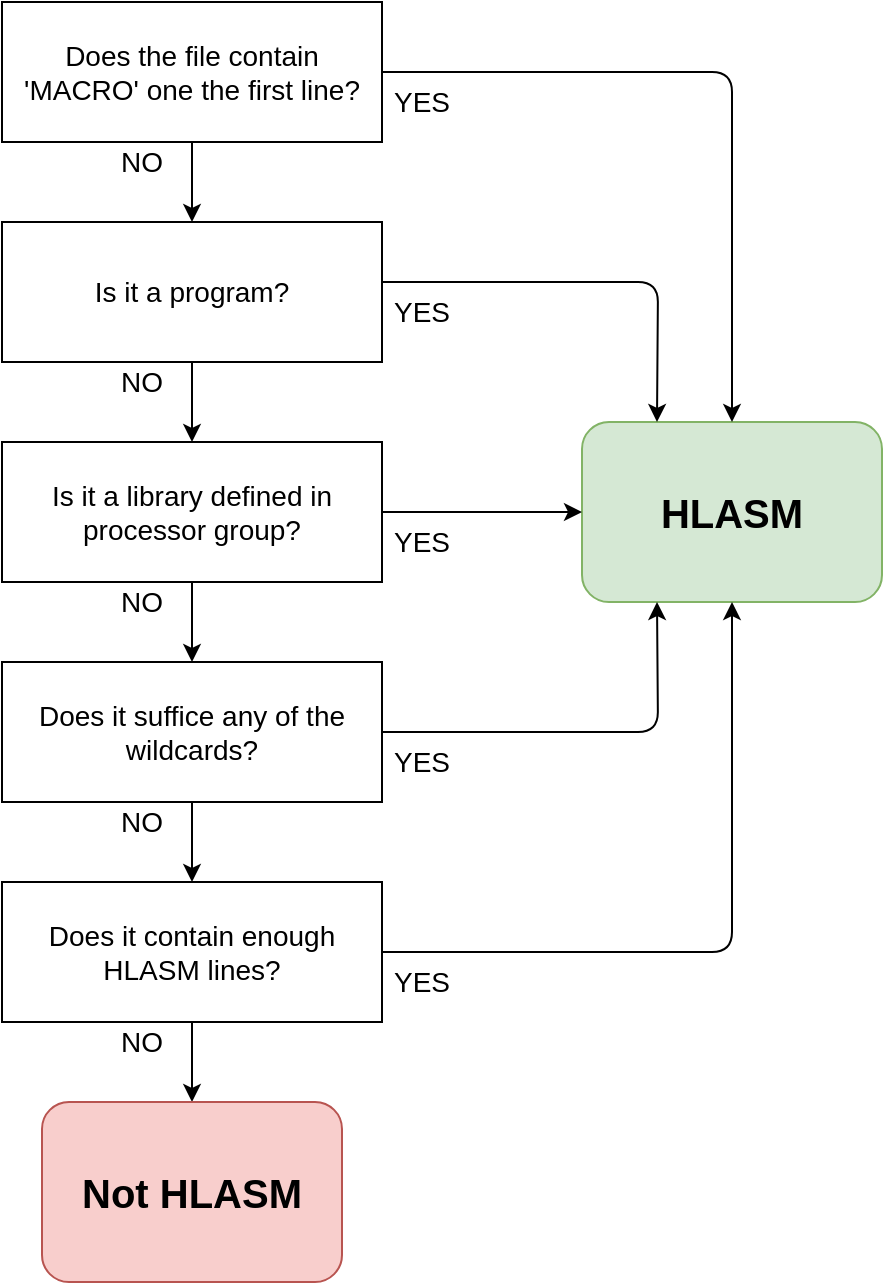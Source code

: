 <mxfile version="12.9.14" type="device"><diagram id="zrAfBmzcJ8Gq-uSaUNEX" name="Page-1"><mxGraphModel dx="1422" dy="794" grid="1" gridSize="10" guides="1" tooltips="1" connect="1" arrows="1" fold="1" page="1" pageScale="1" pageWidth="827" pageHeight="1169" math="0" shadow="0"><root><mxCell id="0"/><mxCell id="1" parent="0"/><mxCell id="StTapq16O8fsVbtkGBuj-1" value="" style="rounded=0;whiteSpace=wrap;html=1;fontSize=14;" vertex="1" parent="1"><mxGeometry x="150" y="80" width="190" height="70" as="geometry"/></mxCell><mxCell id="StTapq16O8fsVbtkGBuj-2" value="Does the file contain 'MACRO' one the first line?" style="text;html=1;strokeColor=none;fillColor=none;align=center;verticalAlign=middle;whiteSpace=wrap;rounded=0;fontSize=14;" vertex="1" parent="1"><mxGeometry x="160" y="90" width="170" height="50" as="geometry"/></mxCell><mxCell id="StTapq16O8fsVbtkGBuj-5" value="" style="endArrow=classic;html=1;exitX=0.5;exitY=1;exitDx=0;exitDy=0;entryX=0.5;entryY=0;entryDx=0;entryDy=0;fontSize=14;" edge="1" parent="1" source="StTapq16O8fsVbtkGBuj-1"><mxGeometry width="50" height="50" relative="1" as="geometry"><mxPoint x="390" y="430" as="sourcePoint"/><mxPoint x="245" y="190" as="targetPoint"/></mxGeometry></mxCell><mxCell id="StTapq16O8fsVbtkGBuj-9" value="NO" style="text;html=1;strokeColor=none;fillColor=none;align=center;verticalAlign=middle;whiteSpace=wrap;rounded=0;fontSize=14;" vertex="1" parent="1"><mxGeometry x="200" y="150" width="40" height="20" as="geometry"/></mxCell><mxCell id="StTapq16O8fsVbtkGBuj-10" value="" style="rounded=0;whiteSpace=wrap;html=1;fontSize=14;" vertex="1" parent="1"><mxGeometry x="150" y="190" width="190" height="70" as="geometry"/></mxCell><mxCell id="StTapq16O8fsVbtkGBuj-11" value="Is it a program?" style="text;html=1;strokeColor=none;fillColor=none;align=center;verticalAlign=middle;whiteSpace=wrap;rounded=0;fontSize=14;" vertex="1" parent="1"><mxGeometry x="160" y="200" width="170" height="50" as="geometry"/></mxCell><mxCell id="StTapq16O8fsVbtkGBuj-12" value="" style="endArrow=classic;html=1;exitX=0.5;exitY=1;exitDx=0;exitDy=0;entryX=0.5;entryY=0;entryDx=0;entryDy=0;fontSize=14;" edge="1" parent="1" source="StTapq16O8fsVbtkGBuj-10"><mxGeometry width="50" height="50" relative="1" as="geometry"><mxPoint x="390" y="540" as="sourcePoint"/><mxPoint x="245" y="300" as="targetPoint"/></mxGeometry></mxCell><mxCell id="StTapq16O8fsVbtkGBuj-13" value="NO" style="text;html=1;strokeColor=none;fillColor=none;align=center;verticalAlign=middle;whiteSpace=wrap;rounded=0;fontSize=14;" vertex="1" parent="1"><mxGeometry x="200" y="260" width="40" height="20" as="geometry"/></mxCell><mxCell id="StTapq16O8fsVbtkGBuj-14" value="" style="rounded=0;whiteSpace=wrap;html=1;fontSize=14;" vertex="1" parent="1"><mxGeometry x="150" y="300" width="190" height="70" as="geometry"/></mxCell><mxCell id="StTapq16O8fsVbtkGBuj-15" value="Is it a library defined in processor group?" style="text;html=1;strokeColor=none;fillColor=none;align=center;verticalAlign=middle;whiteSpace=wrap;rounded=0;fontSize=14;" vertex="1" parent="1"><mxGeometry x="160" y="310" width="170" height="50" as="geometry"/></mxCell><mxCell id="StTapq16O8fsVbtkGBuj-16" value="" style="endArrow=classic;html=1;exitX=0.5;exitY=1;exitDx=0;exitDy=0;entryX=0.5;entryY=0;entryDx=0;entryDy=0;fontSize=14;" edge="1" parent="1" source="StTapq16O8fsVbtkGBuj-14"><mxGeometry width="50" height="50" relative="1" as="geometry"><mxPoint x="390" y="650" as="sourcePoint"/><mxPoint x="245" y="410" as="targetPoint"/></mxGeometry></mxCell><mxCell id="StTapq16O8fsVbtkGBuj-17" value="NO" style="text;html=1;strokeColor=none;fillColor=none;align=center;verticalAlign=middle;whiteSpace=wrap;rounded=0;fontSize=14;" vertex="1" parent="1"><mxGeometry x="200" y="370" width="40" height="20" as="geometry"/></mxCell><mxCell id="StTapq16O8fsVbtkGBuj-18" value="" style="rounded=0;whiteSpace=wrap;html=1;fontSize=14;" vertex="1" parent="1"><mxGeometry x="150" y="410" width="190" height="70" as="geometry"/></mxCell><mxCell id="StTapq16O8fsVbtkGBuj-19" value="Does it suffice any of the wildcards?" style="text;html=1;strokeColor=none;fillColor=none;align=center;verticalAlign=middle;whiteSpace=wrap;rounded=0;fontSize=14;" vertex="1" parent="1"><mxGeometry x="160" y="420" width="170" height="50" as="geometry"/></mxCell><mxCell id="StTapq16O8fsVbtkGBuj-20" value="" style="endArrow=classic;html=1;exitX=0.5;exitY=1;exitDx=0;exitDy=0;entryX=0.5;entryY=0;entryDx=0;entryDy=0;fontSize=14;" edge="1" parent="1" source="StTapq16O8fsVbtkGBuj-18"><mxGeometry width="50" height="50" relative="1" as="geometry"><mxPoint x="390" y="760" as="sourcePoint"/><mxPoint x="245" y="520" as="targetPoint"/></mxGeometry></mxCell><mxCell id="StTapq16O8fsVbtkGBuj-21" value="NO" style="text;html=1;strokeColor=none;fillColor=none;align=center;verticalAlign=middle;whiteSpace=wrap;rounded=0;fontSize=14;" vertex="1" parent="1"><mxGeometry x="200" y="480" width="40" height="20" as="geometry"/></mxCell><mxCell id="StTapq16O8fsVbtkGBuj-22" value="" style="rounded=0;whiteSpace=wrap;html=1;fontSize=14;" vertex="1" parent="1"><mxGeometry x="150" y="520" width="190" height="70" as="geometry"/></mxCell><mxCell id="StTapq16O8fsVbtkGBuj-23" value="Does it contain enough HLASM lines?" style="text;html=1;strokeColor=none;fillColor=none;align=center;verticalAlign=middle;whiteSpace=wrap;rounded=0;fontSize=14;" vertex="1" parent="1"><mxGeometry x="160" y="530" width="170" height="50" as="geometry"/></mxCell><mxCell id="StTapq16O8fsVbtkGBuj-24" value="" style="endArrow=classic;html=1;exitX=0.5;exitY=1;exitDx=0;exitDy=0;entryX=0.5;entryY=0;entryDx=0;entryDy=0;fontSize=14;" edge="1" parent="1" source="StTapq16O8fsVbtkGBuj-22"><mxGeometry width="50" height="50" relative="1" as="geometry"><mxPoint x="390" y="870" as="sourcePoint"/><mxPoint x="245" y="630" as="targetPoint"/></mxGeometry></mxCell><mxCell id="StTapq16O8fsVbtkGBuj-25" value="NO" style="text;html=1;strokeColor=none;fillColor=none;align=center;verticalAlign=middle;whiteSpace=wrap;rounded=0;fontSize=14;" vertex="1" parent="1"><mxGeometry x="200" y="590" width="40" height="20" as="geometry"/></mxCell><mxCell id="StTapq16O8fsVbtkGBuj-26" value="&lt;font style=&quot;font-size: 20px&quot;&gt;&lt;b&gt;Not HLASM&lt;/b&gt;&lt;/font&gt;" style="rounded=1;whiteSpace=wrap;html=1;fillColor=#f8cecc;strokeColor=#b85450;" vertex="1" parent="1"><mxGeometry x="170" y="630" width="150" height="90" as="geometry"/></mxCell><mxCell id="StTapq16O8fsVbtkGBuj-27" value="&lt;font style=&quot;font-size: 20px&quot;&gt;&lt;b&gt;HLASM&lt;/b&gt;&lt;/font&gt;" style="rounded=1;whiteSpace=wrap;html=1;fillColor=#d5e8d4;strokeColor=#82b366;" vertex="1" parent="1"><mxGeometry x="440" y="290" width="150" height="90" as="geometry"/></mxCell><mxCell id="StTapq16O8fsVbtkGBuj-28" value="" style="endArrow=classic;html=1;entryX=0;entryY=0.5;entryDx=0;entryDy=0;exitX=1;exitY=0.5;exitDx=0;exitDy=0;" edge="1" parent="1" source="StTapq16O8fsVbtkGBuj-14" target="StTapq16O8fsVbtkGBuj-27"><mxGeometry width="50" height="50" relative="1" as="geometry"><mxPoint x="390" y="430" as="sourcePoint"/><mxPoint x="440" y="380" as="targetPoint"/></mxGeometry></mxCell><mxCell id="StTapq16O8fsVbtkGBuj-29" value="YES" style="text;html=1;strokeColor=none;fillColor=none;align=center;verticalAlign=middle;whiteSpace=wrap;rounded=0;fontSize=14;" vertex="1" parent="1"><mxGeometry x="340" y="340" width="40" height="20" as="geometry"/></mxCell><mxCell id="StTapq16O8fsVbtkGBuj-30" value="" style="endArrow=classic;html=1;entryX=0.5;entryY=0;entryDx=0;entryDy=0;exitX=1;exitY=0.5;exitDx=0;exitDy=0;" edge="1" parent="1" target="StTapq16O8fsVbtkGBuj-27"><mxGeometry width="50" height="50" relative="1" as="geometry"><mxPoint x="340" y="115" as="sourcePoint"/><mxPoint x="440" y="115" as="targetPoint"/><Array as="points"><mxPoint x="515" y="115"/></Array></mxGeometry></mxCell><mxCell id="StTapq16O8fsVbtkGBuj-31" value="YES" style="text;html=1;strokeColor=none;fillColor=none;align=center;verticalAlign=middle;whiteSpace=wrap;rounded=0;fontSize=14;" vertex="1" parent="1"><mxGeometry x="340" y="120" width="40" height="20" as="geometry"/></mxCell><mxCell id="StTapq16O8fsVbtkGBuj-32" value="" style="endArrow=classic;html=1;entryX=0.25;entryY=0;entryDx=0;entryDy=0;exitX=1;exitY=0.5;exitDx=0;exitDy=0;" edge="1" parent="1" target="StTapq16O8fsVbtkGBuj-27"><mxGeometry width="50" height="50" relative="1" as="geometry"><mxPoint x="340" y="220" as="sourcePoint"/><mxPoint x="440" y="220" as="targetPoint"/><Array as="points"><mxPoint x="478" y="220"/></Array></mxGeometry></mxCell><mxCell id="StTapq16O8fsVbtkGBuj-33" value="YES" style="text;html=1;strokeColor=none;fillColor=none;align=center;verticalAlign=middle;whiteSpace=wrap;rounded=0;fontSize=14;" vertex="1" parent="1"><mxGeometry x="340" y="225" width="40" height="20" as="geometry"/></mxCell><mxCell id="StTapq16O8fsVbtkGBuj-34" value="" style="endArrow=classic;html=1;entryX=0.25;entryY=1;entryDx=0;entryDy=0;exitX=1;exitY=0.5;exitDx=0;exitDy=0;" edge="1" parent="1" target="StTapq16O8fsVbtkGBuj-27"><mxGeometry width="50" height="50" relative="1" as="geometry"><mxPoint x="340" y="445" as="sourcePoint"/><mxPoint x="440" y="445" as="targetPoint"/><Array as="points"><mxPoint x="478" y="445"/></Array></mxGeometry></mxCell><mxCell id="StTapq16O8fsVbtkGBuj-35" value="YES" style="text;html=1;strokeColor=none;fillColor=none;align=center;verticalAlign=middle;whiteSpace=wrap;rounded=0;fontSize=14;" vertex="1" parent="1"><mxGeometry x="340" y="450" width="40" height="20" as="geometry"/></mxCell><mxCell id="StTapq16O8fsVbtkGBuj-36" value="" style="endArrow=classic;html=1;entryX=0.5;entryY=1;entryDx=0;entryDy=0;exitX=1;exitY=0.5;exitDx=0;exitDy=0;" edge="1" parent="1" target="StTapq16O8fsVbtkGBuj-27"><mxGeometry width="50" height="50" relative="1" as="geometry"><mxPoint x="340" y="555" as="sourcePoint"/><mxPoint x="440" y="555" as="targetPoint"/><Array as="points"><mxPoint x="515" y="555"/></Array></mxGeometry></mxCell><mxCell id="StTapq16O8fsVbtkGBuj-37" value="YES" style="text;html=1;strokeColor=none;fillColor=none;align=center;verticalAlign=middle;whiteSpace=wrap;rounded=0;fontSize=14;" vertex="1" parent="1"><mxGeometry x="340" y="560" width="40" height="20" as="geometry"/></mxCell></root></mxGraphModel></diagram></mxfile>